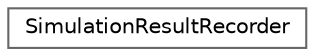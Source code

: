 digraph "クラス階層図"
{
 // LATEX_PDF_SIZE
  bgcolor="transparent";
  edge [fontname=Helvetica,fontsize=10,labelfontname=Helvetica,labelfontsize=10];
  node [fontname=Helvetica,fontsize=10,shape=box,height=0.2,width=0.4];
  rankdir="LR";
  Node0 [id="Node000000",label="SimulationResultRecorder",height=0.2,width=0.4,color="grey40", fillcolor="white", style="filled",URL="$struct_simulation_result_recorder.html",tooltip="シミュレーションの結果を格納する構造体．変数をごちゃごちゃさせたくないので作成   最初のSはStructのS"];
}
